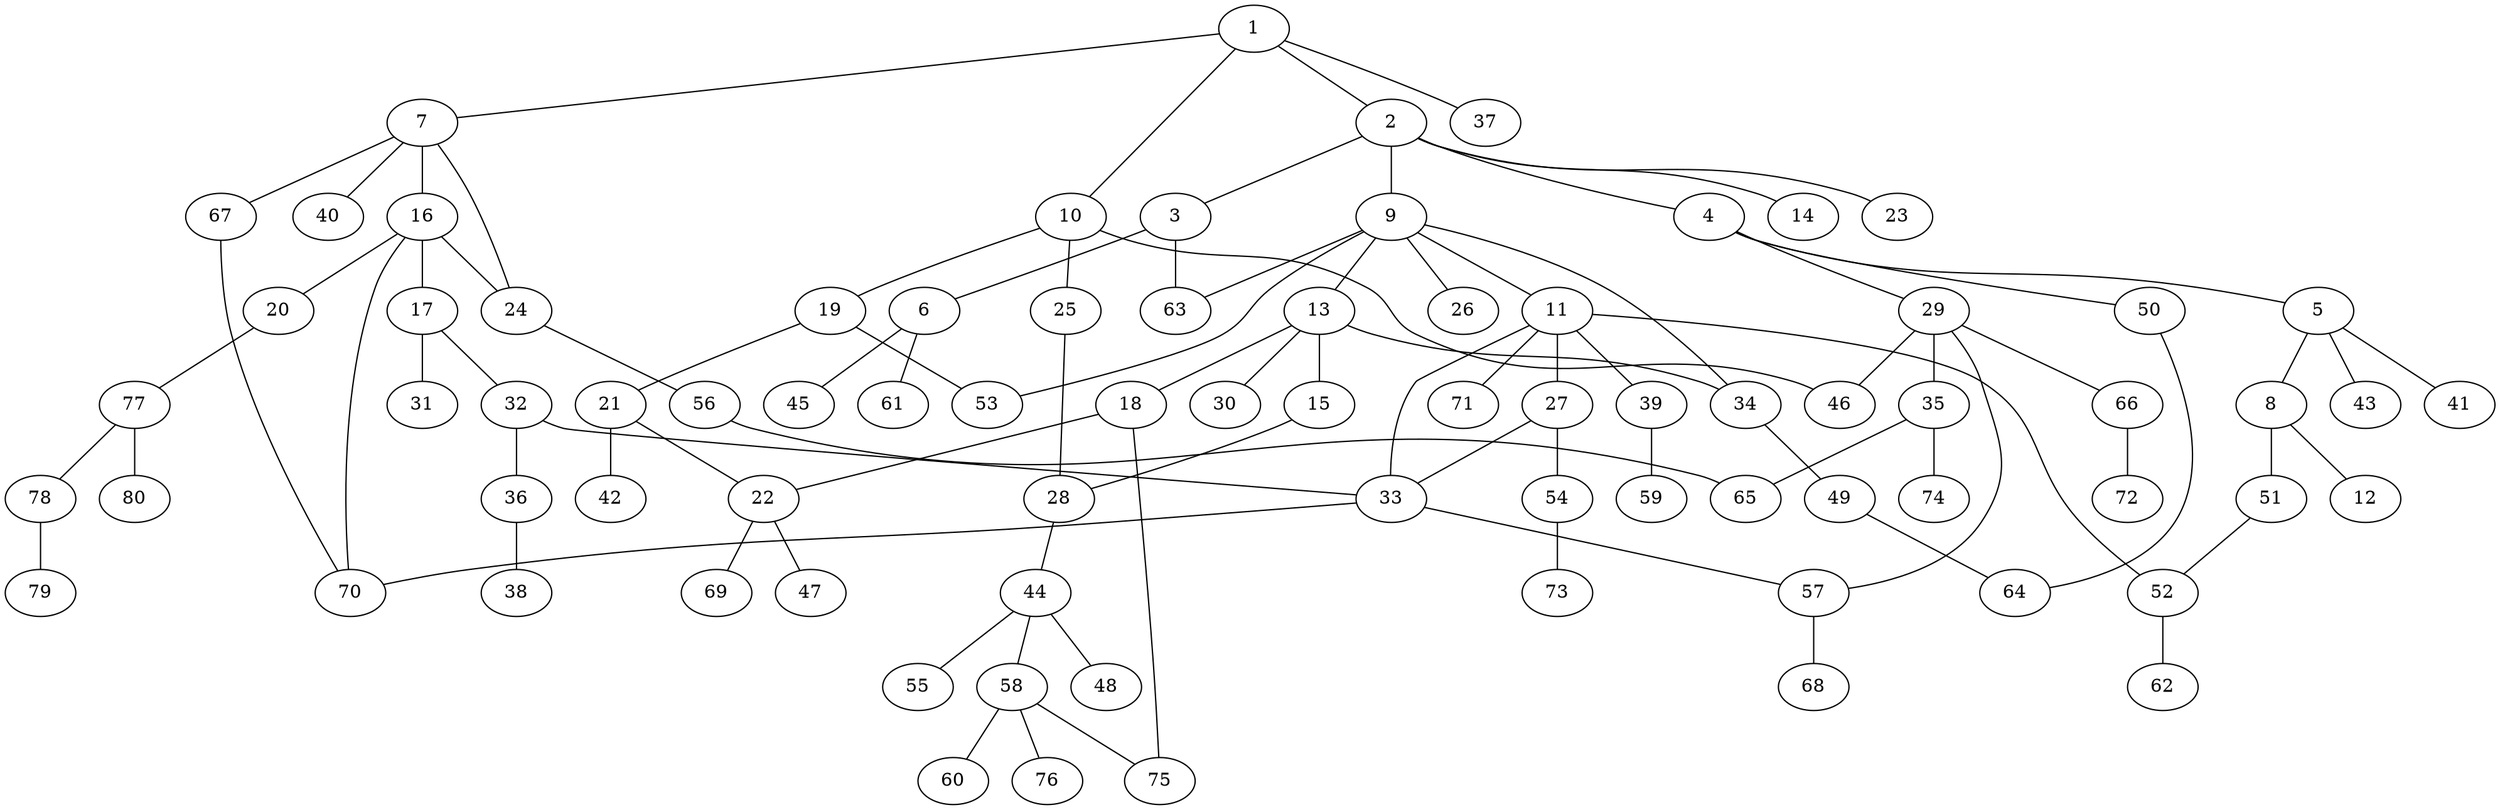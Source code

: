 graph graphname {1--2
1--7
1--10
1--37
2--3
2--4
2--9
2--14
2--23
3--6
3--63
4--5
4--29
4--50
5--8
5--41
5--43
6--45
6--61
7--16
7--24
7--40
7--67
8--12
8--51
9--11
9--13
9--26
9--34
9--53
9--63
10--19
10--25
10--46
11--27
11--33
11--39
11--52
11--71
13--15
13--18
13--30
13--34
15--28
16--17
16--20
16--24
16--70
17--31
17--32
18--22
18--75
19--21
19--53
20--77
21--22
21--42
22--47
22--69
24--56
25--28
27--33
27--54
28--44
29--35
29--46
29--57
29--66
32--33
32--36
33--57
33--70
34--49
35--65
35--74
36--38
39--59
44--48
44--55
44--58
49--64
50--64
51--52
52--62
54--73
56--65
57--68
58--60
58--75
58--76
66--72
67--70
77--78
77--80
78--79
}